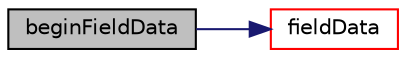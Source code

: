digraph "beginFieldData"
{
  bgcolor="transparent";
  edge [fontname="Helvetica",fontsize="10",labelfontname="Helvetica",labelfontsize="10"];
  node [fontname="Helvetica",fontsize="10",shape=record];
  rankdir="LR";
  Node1 [label="beginFieldData",height=0.2,width=0.4,color="black", fillcolor="grey75", style="filled" fontcolor="black"];
  Node1 -> Node2 [color="midnightblue",fontsize="10",style="solid",fontname="Helvetica"];
  Node2 [label="fieldData",height=0.2,width=0.4,color="red",URL="$namespaceFoam_1_1vtk_1_1legacy.html#a63a724b17ce49dc7f3a5099e6659adf2",tooltip="Emit &quot;FIELD FieldData &lt;n&gt;&quot;. "];
}
